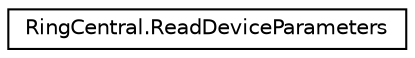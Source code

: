 digraph "Graphical Class Hierarchy"
{
 // LATEX_PDF_SIZE
  edge [fontname="Helvetica",fontsize="10",labelfontname="Helvetica",labelfontsize="10"];
  node [fontname="Helvetica",fontsize="10",shape=record];
  rankdir="LR";
  Node0 [label="RingCentral.ReadDeviceParameters",height=0.2,width=0.4,color="black", fillcolor="white", style="filled",URL="$classRingCentral_1_1ReadDeviceParameters.html",tooltip="Query parameters for operation readDevice"];
}

